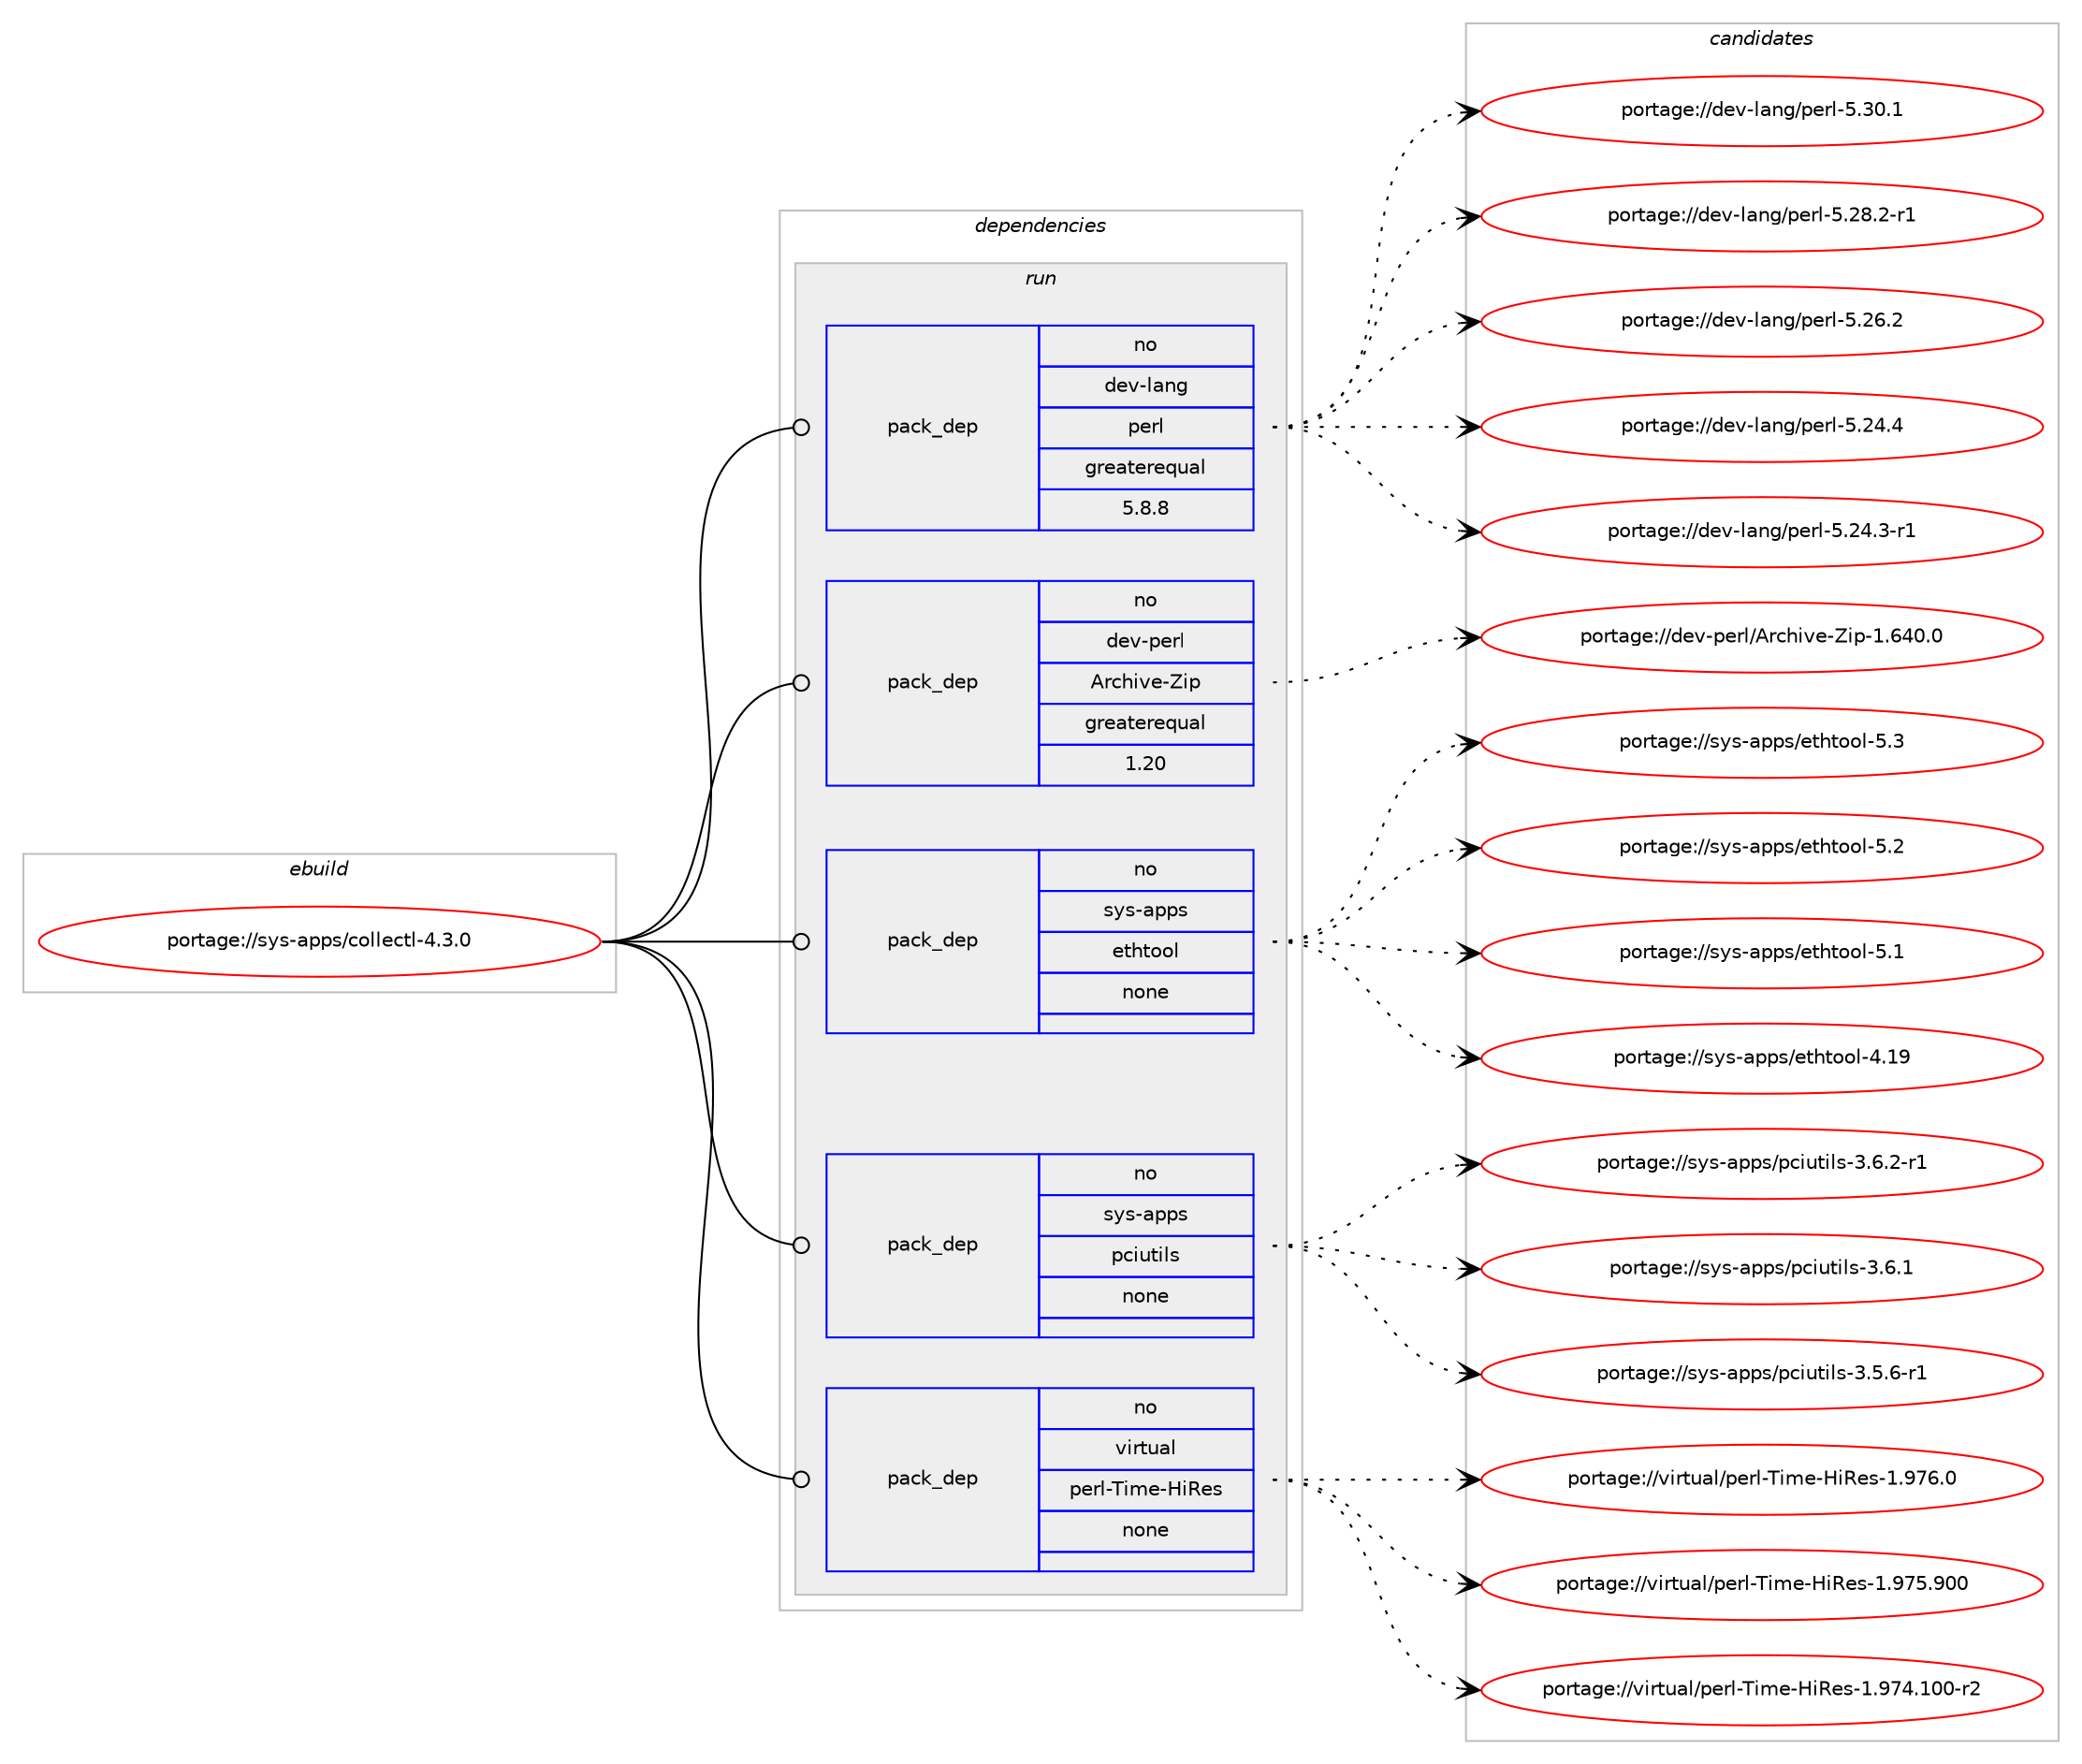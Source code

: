 digraph prolog {

# *************
# Graph options
# *************

newrank=true;
concentrate=true;
compound=true;
graph [rankdir=LR,fontname=Helvetica,fontsize=10,ranksep=1.5];#, ranksep=2.5, nodesep=0.2];
edge  [arrowhead=vee];
node  [fontname=Helvetica,fontsize=10];

# **********
# The ebuild
# **********

subgraph cluster_leftcol {
color=gray;
label=<<i>ebuild</i>>;
id [label="portage://sys-apps/collectl-4.3.0", color=red, width=4, href="../sys-apps/collectl-4.3.0.svg"];
}

# ****************
# The dependencies
# ****************

subgraph cluster_midcol {
color=gray;
label=<<i>dependencies</i>>;
subgraph cluster_compile {
fillcolor="#eeeeee";
style=filled;
label=<<i>compile</i>>;
}
subgraph cluster_compileandrun {
fillcolor="#eeeeee";
style=filled;
label=<<i>compile and run</i>>;
}
subgraph cluster_run {
fillcolor="#eeeeee";
style=filled;
label=<<i>run</i>>;
subgraph pack57622 {
dependency74739 [label=<<TABLE BORDER="0" CELLBORDER="1" CELLSPACING="0" CELLPADDING="4" WIDTH="220"><TR><TD ROWSPAN="6" CELLPADDING="30">pack_dep</TD></TR><TR><TD WIDTH="110">no</TD></TR><TR><TD>dev-lang</TD></TR><TR><TD>perl</TD></TR><TR><TD>greaterequal</TD></TR><TR><TD>5.8.8</TD></TR></TABLE>>, shape=none, color=blue];
}
id:e -> dependency74739:w [weight=20,style="solid",arrowhead="odot"];
subgraph pack57623 {
dependency74740 [label=<<TABLE BORDER="0" CELLBORDER="1" CELLSPACING="0" CELLPADDING="4" WIDTH="220"><TR><TD ROWSPAN="6" CELLPADDING="30">pack_dep</TD></TR><TR><TD WIDTH="110">no</TD></TR><TR><TD>dev-perl</TD></TR><TR><TD>Archive-Zip</TD></TR><TR><TD>greaterequal</TD></TR><TR><TD>1.20</TD></TR></TABLE>>, shape=none, color=blue];
}
id:e -> dependency74740:w [weight=20,style="solid",arrowhead="odot"];
subgraph pack57624 {
dependency74741 [label=<<TABLE BORDER="0" CELLBORDER="1" CELLSPACING="0" CELLPADDING="4" WIDTH="220"><TR><TD ROWSPAN="6" CELLPADDING="30">pack_dep</TD></TR><TR><TD WIDTH="110">no</TD></TR><TR><TD>sys-apps</TD></TR><TR><TD>ethtool</TD></TR><TR><TD>none</TD></TR><TR><TD></TD></TR></TABLE>>, shape=none, color=blue];
}
id:e -> dependency74741:w [weight=20,style="solid",arrowhead="odot"];
subgraph pack57625 {
dependency74742 [label=<<TABLE BORDER="0" CELLBORDER="1" CELLSPACING="0" CELLPADDING="4" WIDTH="220"><TR><TD ROWSPAN="6" CELLPADDING="30">pack_dep</TD></TR><TR><TD WIDTH="110">no</TD></TR><TR><TD>sys-apps</TD></TR><TR><TD>pciutils</TD></TR><TR><TD>none</TD></TR><TR><TD></TD></TR></TABLE>>, shape=none, color=blue];
}
id:e -> dependency74742:w [weight=20,style="solid",arrowhead="odot"];
subgraph pack57626 {
dependency74743 [label=<<TABLE BORDER="0" CELLBORDER="1" CELLSPACING="0" CELLPADDING="4" WIDTH="220"><TR><TD ROWSPAN="6" CELLPADDING="30">pack_dep</TD></TR><TR><TD WIDTH="110">no</TD></TR><TR><TD>virtual</TD></TR><TR><TD>perl-Time-HiRes</TD></TR><TR><TD>none</TD></TR><TR><TD></TD></TR></TABLE>>, shape=none, color=blue];
}
id:e -> dependency74743:w [weight=20,style="solid",arrowhead="odot"];
}
}

# **************
# The candidates
# **************

subgraph cluster_choices {
rank=same;
color=gray;
label=<<i>candidates</i>>;

subgraph choice57622 {
color=black;
nodesep=1;
choice10010111845108971101034711210111410845534651484649 [label="portage://dev-lang/perl-5.30.1", color=red, width=4,href="../dev-lang/perl-5.30.1.svg"];
choice100101118451089711010347112101114108455346505646504511449 [label="portage://dev-lang/perl-5.28.2-r1", color=red, width=4,href="../dev-lang/perl-5.28.2-r1.svg"];
choice10010111845108971101034711210111410845534650544650 [label="portage://dev-lang/perl-5.26.2", color=red, width=4,href="../dev-lang/perl-5.26.2.svg"];
choice10010111845108971101034711210111410845534650524652 [label="portage://dev-lang/perl-5.24.4", color=red, width=4,href="../dev-lang/perl-5.24.4.svg"];
choice100101118451089711010347112101114108455346505246514511449 [label="portage://dev-lang/perl-5.24.3-r1", color=red, width=4,href="../dev-lang/perl-5.24.3-r1.svg"];
dependency74739:e -> choice10010111845108971101034711210111410845534651484649:w [style=dotted,weight="100"];
dependency74739:e -> choice100101118451089711010347112101114108455346505646504511449:w [style=dotted,weight="100"];
dependency74739:e -> choice10010111845108971101034711210111410845534650544650:w [style=dotted,weight="100"];
dependency74739:e -> choice10010111845108971101034711210111410845534650524652:w [style=dotted,weight="100"];
dependency74739:e -> choice100101118451089711010347112101114108455346505246514511449:w [style=dotted,weight="100"];
}
subgraph choice57623 {
color=black;
nodesep=1;
choice1001011184511210111410847651149910410511810145901051124549465452484648 [label="portage://dev-perl/Archive-Zip-1.640.0", color=red, width=4,href="../dev-perl/Archive-Zip-1.640.0.svg"];
dependency74740:e -> choice1001011184511210111410847651149910410511810145901051124549465452484648:w [style=dotted,weight="100"];
}
subgraph choice57624 {
color=black;
nodesep=1;
choice11512111545971121121154710111610411611111110845534651 [label="portage://sys-apps/ethtool-5.3", color=red, width=4,href="../sys-apps/ethtool-5.3.svg"];
choice11512111545971121121154710111610411611111110845534650 [label="portage://sys-apps/ethtool-5.2", color=red, width=4,href="../sys-apps/ethtool-5.2.svg"];
choice11512111545971121121154710111610411611111110845534649 [label="portage://sys-apps/ethtool-5.1", color=red, width=4,href="../sys-apps/ethtool-5.1.svg"];
choice1151211154597112112115471011161041161111111084552464957 [label="portage://sys-apps/ethtool-4.19", color=red, width=4,href="../sys-apps/ethtool-4.19.svg"];
dependency74741:e -> choice11512111545971121121154710111610411611111110845534651:w [style=dotted,weight="100"];
dependency74741:e -> choice11512111545971121121154710111610411611111110845534650:w [style=dotted,weight="100"];
dependency74741:e -> choice11512111545971121121154710111610411611111110845534649:w [style=dotted,weight="100"];
dependency74741:e -> choice1151211154597112112115471011161041161111111084552464957:w [style=dotted,weight="100"];
}
subgraph choice57625 {
color=black;
nodesep=1;
choice115121115459711211211547112991051171161051081154551465446504511449 [label="portage://sys-apps/pciutils-3.6.2-r1", color=red, width=4,href="../sys-apps/pciutils-3.6.2-r1.svg"];
choice11512111545971121121154711299105117116105108115455146544649 [label="portage://sys-apps/pciutils-3.6.1", color=red, width=4,href="../sys-apps/pciutils-3.6.1.svg"];
choice115121115459711211211547112991051171161051081154551465346544511449 [label="portage://sys-apps/pciutils-3.5.6-r1", color=red, width=4,href="../sys-apps/pciutils-3.5.6-r1.svg"];
dependency74742:e -> choice115121115459711211211547112991051171161051081154551465446504511449:w [style=dotted,weight="100"];
dependency74742:e -> choice11512111545971121121154711299105117116105108115455146544649:w [style=dotted,weight="100"];
dependency74742:e -> choice115121115459711211211547112991051171161051081154551465346544511449:w [style=dotted,weight="100"];
}
subgraph choice57626 {
color=black;
nodesep=1;
choice118105114116117971084711210111410845841051091014572105821011154549465755544648 [label="portage://virtual/perl-Time-HiRes-1.976.0", color=red, width=4,href="../virtual/perl-Time-HiRes-1.976.0.svg"];
choice1181051141161179710847112101114108458410510910145721058210111545494657555346574848 [label="portage://virtual/perl-Time-HiRes-1.975.900", color=red, width=4,href="../virtual/perl-Time-HiRes-1.975.900.svg"];
choice11810511411611797108471121011141084584105109101457210582101115454946575552464948484511450 [label="portage://virtual/perl-Time-HiRes-1.974.100-r2", color=red, width=4,href="../virtual/perl-Time-HiRes-1.974.100-r2.svg"];
dependency74743:e -> choice118105114116117971084711210111410845841051091014572105821011154549465755544648:w [style=dotted,weight="100"];
dependency74743:e -> choice1181051141161179710847112101114108458410510910145721058210111545494657555346574848:w [style=dotted,weight="100"];
dependency74743:e -> choice11810511411611797108471121011141084584105109101457210582101115454946575552464948484511450:w [style=dotted,weight="100"];
}
}

}
